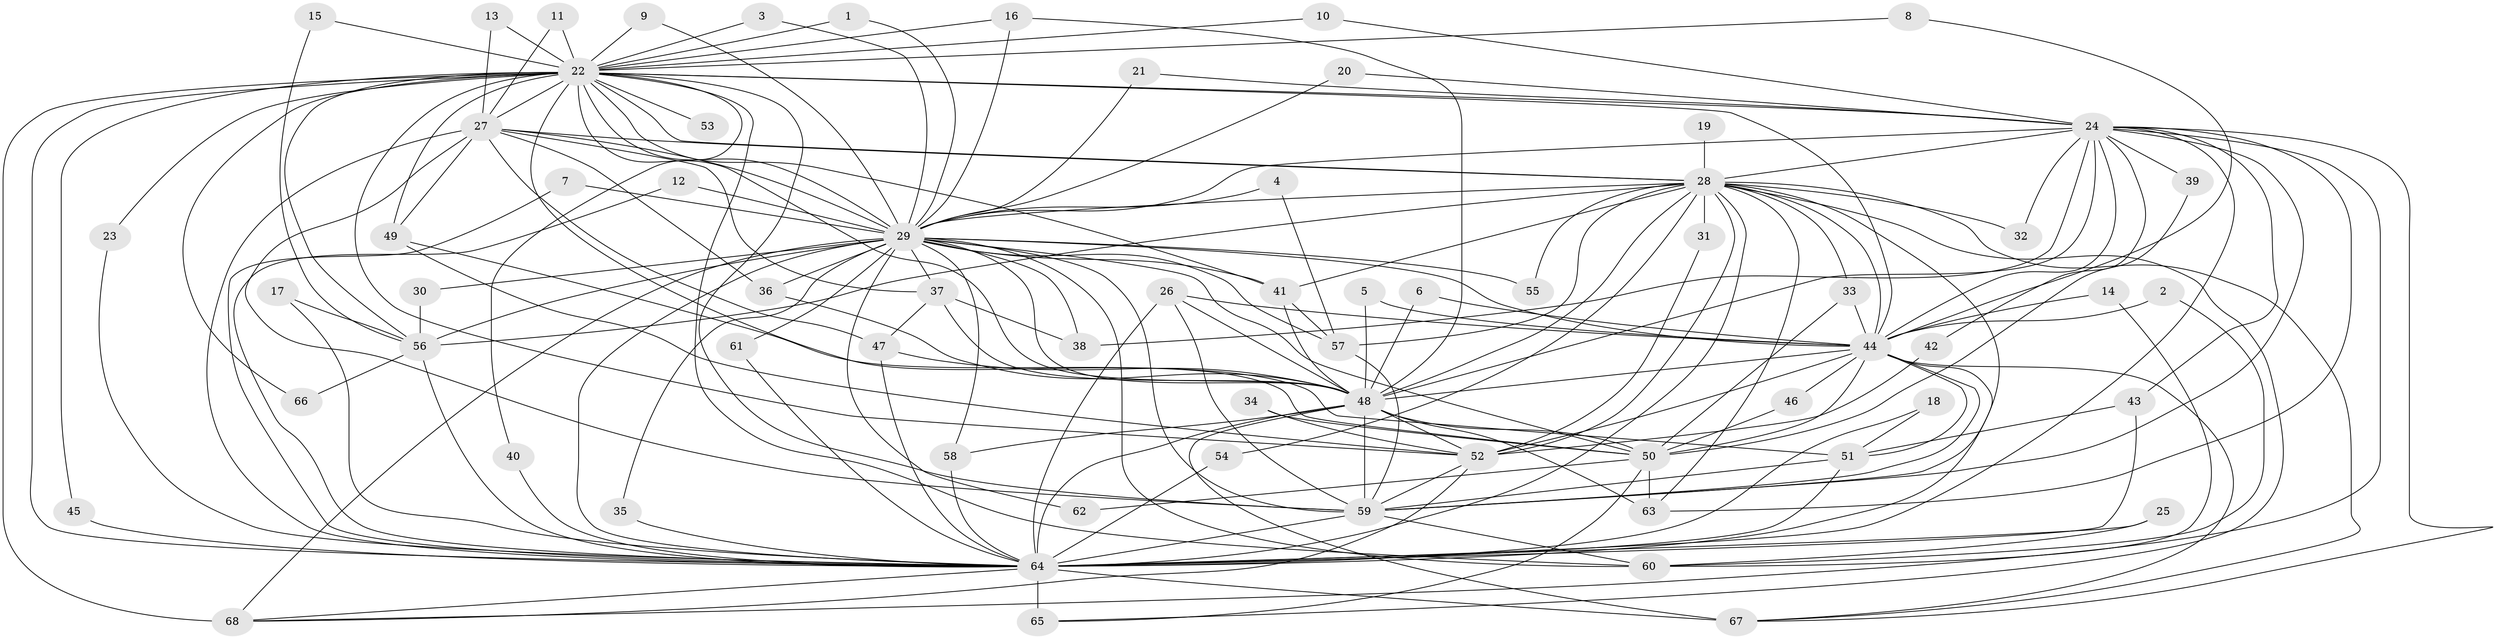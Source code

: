 // original degree distribution, {21: 0.014705882352941176, 22: 0.007352941176470588, 25: 0.007352941176470588, 34: 0.007352941176470588, 42: 0.007352941176470588, 24: 0.007352941176470588, 26: 0.007352941176470588, 15: 0.007352941176470588, 16: 0.007352941176470588, 8: 0.007352941176470588, 3: 0.14705882352941177, 6: 0.007352941176470588, 5: 0.022058823529411766, 7: 0.022058823529411766, 2: 0.5882352941176471, 4: 0.125, 10: 0.007352941176470588}
// Generated by graph-tools (version 1.1) at 2025/49/03/09/25 03:49:29]
// undirected, 68 vertices, 184 edges
graph export_dot {
graph [start="1"]
  node [color=gray90,style=filled];
  1;
  2;
  3;
  4;
  5;
  6;
  7;
  8;
  9;
  10;
  11;
  12;
  13;
  14;
  15;
  16;
  17;
  18;
  19;
  20;
  21;
  22;
  23;
  24;
  25;
  26;
  27;
  28;
  29;
  30;
  31;
  32;
  33;
  34;
  35;
  36;
  37;
  38;
  39;
  40;
  41;
  42;
  43;
  44;
  45;
  46;
  47;
  48;
  49;
  50;
  51;
  52;
  53;
  54;
  55;
  56;
  57;
  58;
  59;
  60;
  61;
  62;
  63;
  64;
  65;
  66;
  67;
  68;
  1 -- 22 [weight=1.0];
  1 -- 29 [weight=1.0];
  2 -- 44 [weight=1.0];
  2 -- 60 [weight=1.0];
  3 -- 22 [weight=1.0];
  3 -- 29 [weight=1.0];
  4 -- 29 [weight=1.0];
  4 -- 57 [weight=1.0];
  5 -- 44 [weight=1.0];
  5 -- 48 [weight=1.0];
  6 -- 44 [weight=1.0];
  6 -- 48 [weight=1.0];
  7 -- 29 [weight=1.0];
  7 -- 64 [weight=1.0];
  8 -- 22 [weight=1.0];
  8 -- 44 [weight=1.0];
  9 -- 22 [weight=1.0];
  9 -- 29 [weight=1.0];
  10 -- 22 [weight=1.0];
  10 -- 24 [weight=1.0];
  11 -- 22 [weight=1.0];
  11 -- 27 [weight=1.0];
  12 -- 29 [weight=1.0];
  12 -- 64 [weight=1.0];
  13 -- 22 [weight=1.0];
  13 -- 27 [weight=1.0];
  14 -- 44 [weight=1.0];
  14 -- 60 [weight=1.0];
  15 -- 22 [weight=1.0];
  15 -- 56 [weight=1.0];
  16 -- 22 [weight=1.0];
  16 -- 29 [weight=1.0];
  16 -- 48 [weight=1.0];
  17 -- 56 [weight=1.0];
  17 -- 64 [weight=1.0];
  18 -- 51 [weight=1.0];
  18 -- 64 [weight=1.0];
  19 -- 28 [weight=1.0];
  20 -- 24 [weight=1.0];
  20 -- 29 [weight=1.0];
  21 -- 24 [weight=1.0];
  21 -- 29 [weight=1.0];
  22 -- 23 [weight=1.0];
  22 -- 24 [weight=1.0];
  22 -- 27 [weight=1.0];
  22 -- 28 [weight=1.0];
  22 -- 29 [weight=1.0];
  22 -- 40 [weight=1.0];
  22 -- 41 [weight=1.0];
  22 -- 44 [weight=1.0];
  22 -- 45 [weight=1.0];
  22 -- 48 [weight=3.0];
  22 -- 49 [weight=1.0];
  22 -- 50 [weight=2.0];
  22 -- 52 [weight=1.0];
  22 -- 53 [weight=1.0];
  22 -- 56 [weight=1.0];
  22 -- 59 [weight=2.0];
  22 -- 60 [weight=1.0];
  22 -- 64 [weight=2.0];
  22 -- 66 [weight=1.0];
  22 -- 68 [weight=1.0];
  23 -- 64 [weight=1.0];
  24 -- 28 [weight=2.0];
  24 -- 29 [weight=1.0];
  24 -- 32 [weight=1.0];
  24 -- 38 [weight=1.0];
  24 -- 39 [weight=1.0];
  24 -- 42 [weight=1.0];
  24 -- 43 [weight=1.0];
  24 -- 44 [weight=1.0];
  24 -- 48 [weight=2.0];
  24 -- 59 [weight=1.0];
  24 -- 63 [weight=1.0];
  24 -- 64 [weight=2.0];
  24 -- 67 [weight=1.0];
  24 -- 68 [weight=1.0];
  25 -- 60 [weight=1.0];
  25 -- 64 [weight=1.0];
  26 -- 44 [weight=1.0];
  26 -- 48 [weight=1.0];
  26 -- 59 [weight=1.0];
  26 -- 64 [weight=1.0];
  27 -- 28 [weight=1.0];
  27 -- 29 [weight=1.0];
  27 -- 36 [weight=1.0];
  27 -- 37 [weight=1.0];
  27 -- 47 [weight=1.0];
  27 -- 49 [weight=1.0];
  27 -- 59 [weight=1.0];
  27 -- 64 [weight=2.0];
  28 -- 29 [weight=1.0];
  28 -- 31 [weight=1.0];
  28 -- 32 [weight=1.0];
  28 -- 33 [weight=1.0];
  28 -- 41 [weight=1.0];
  28 -- 44 [weight=1.0];
  28 -- 48 [weight=2.0];
  28 -- 52 [weight=1.0];
  28 -- 54 [weight=1.0];
  28 -- 55 [weight=1.0];
  28 -- 56 [weight=3.0];
  28 -- 57 [weight=1.0];
  28 -- 59 [weight=1.0];
  28 -- 63 [weight=1.0];
  28 -- 64 [weight=2.0];
  28 -- 65 [weight=1.0];
  28 -- 67 [weight=1.0];
  29 -- 30 [weight=1.0];
  29 -- 35 [weight=1.0];
  29 -- 36 [weight=1.0];
  29 -- 37 [weight=2.0];
  29 -- 38 [weight=1.0];
  29 -- 41 [weight=1.0];
  29 -- 44 [weight=2.0];
  29 -- 48 [weight=2.0];
  29 -- 50 [weight=1.0];
  29 -- 55 [weight=1.0];
  29 -- 56 [weight=1.0];
  29 -- 57 [weight=2.0];
  29 -- 58 [weight=1.0];
  29 -- 59 [weight=2.0];
  29 -- 60 [weight=2.0];
  29 -- 61 [weight=1.0];
  29 -- 62 [weight=1.0];
  29 -- 64 [weight=2.0];
  29 -- 68 [weight=3.0];
  30 -- 56 [weight=1.0];
  31 -- 52 [weight=1.0];
  33 -- 44 [weight=1.0];
  33 -- 50 [weight=1.0];
  34 -- 50 [weight=1.0];
  34 -- 52 [weight=1.0];
  35 -- 64 [weight=1.0];
  36 -- 48 [weight=1.0];
  37 -- 38 [weight=1.0];
  37 -- 47 [weight=1.0];
  37 -- 48 [weight=2.0];
  39 -- 50 [weight=1.0];
  40 -- 64 [weight=1.0];
  41 -- 48 [weight=1.0];
  41 -- 57 [weight=1.0];
  42 -- 52 [weight=1.0];
  43 -- 51 [weight=1.0];
  43 -- 64 [weight=1.0];
  44 -- 46 [weight=1.0];
  44 -- 48 [weight=3.0];
  44 -- 50 [weight=1.0];
  44 -- 51 [weight=2.0];
  44 -- 52 [weight=1.0];
  44 -- 59 [weight=1.0];
  44 -- 64 [weight=2.0];
  44 -- 67 [weight=1.0];
  45 -- 64 [weight=1.0];
  46 -- 50 [weight=1.0];
  47 -- 48 [weight=1.0];
  47 -- 64 [weight=1.0];
  48 -- 50 [weight=1.0];
  48 -- 52 [weight=1.0];
  48 -- 58 [weight=1.0];
  48 -- 59 [weight=2.0];
  48 -- 63 [weight=2.0];
  48 -- 64 [weight=4.0];
  48 -- 67 [weight=1.0];
  49 -- 51 [weight=1.0];
  49 -- 52 [weight=1.0];
  50 -- 62 [weight=1.0];
  50 -- 63 [weight=1.0];
  50 -- 65 [weight=1.0];
  51 -- 59 [weight=1.0];
  51 -- 64 [weight=2.0];
  52 -- 59 [weight=1.0];
  52 -- 68 [weight=1.0];
  54 -- 64 [weight=1.0];
  56 -- 64 [weight=1.0];
  56 -- 66 [weight=1.0];
  57 -- 59 [weight=1.0];
  58 -- 64 [weight=1.0];
  59 -- 60 [weight=1.0];
  59 -- 64 [weight=2.0];
  61 -- 64 [weight=1.0];
  64 -- 65 [weight=3.0];
  64 -- 67 [weight=2.0];
  64 -- 68 [weight=1.0];
}
